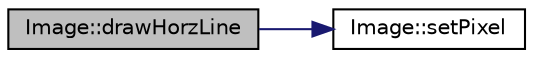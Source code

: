 digraph "Image::drawHorzLine"
{
 // LATEX_PDF_SIZE
  edge [fontname="Helvetica",fontsize="10",labelfontname="Helvetica",labelfontsize="10"];
  node [fontname="Helvetica",fontsize="10",shape=record];
  rankdir="LR";
  Node1 [label="Image::drawHorzLine",height=0.2,width=0.4,color="black", fillcolor="grey75", style="filled", fontcolor="black",tooltip=" "];
  Node1 -> Node2 [color="midnightblue",fontsize="10",style="solid",fontname="Helvetica"];
  Node2 [label="Image::setPixel",height=0.2,width=0.4,color="black", fillcolor="white", style="filled",URL="$classImage.html#a2cf00201a01a7abead6f33b923afd1ca",tooltip=" "];
}
